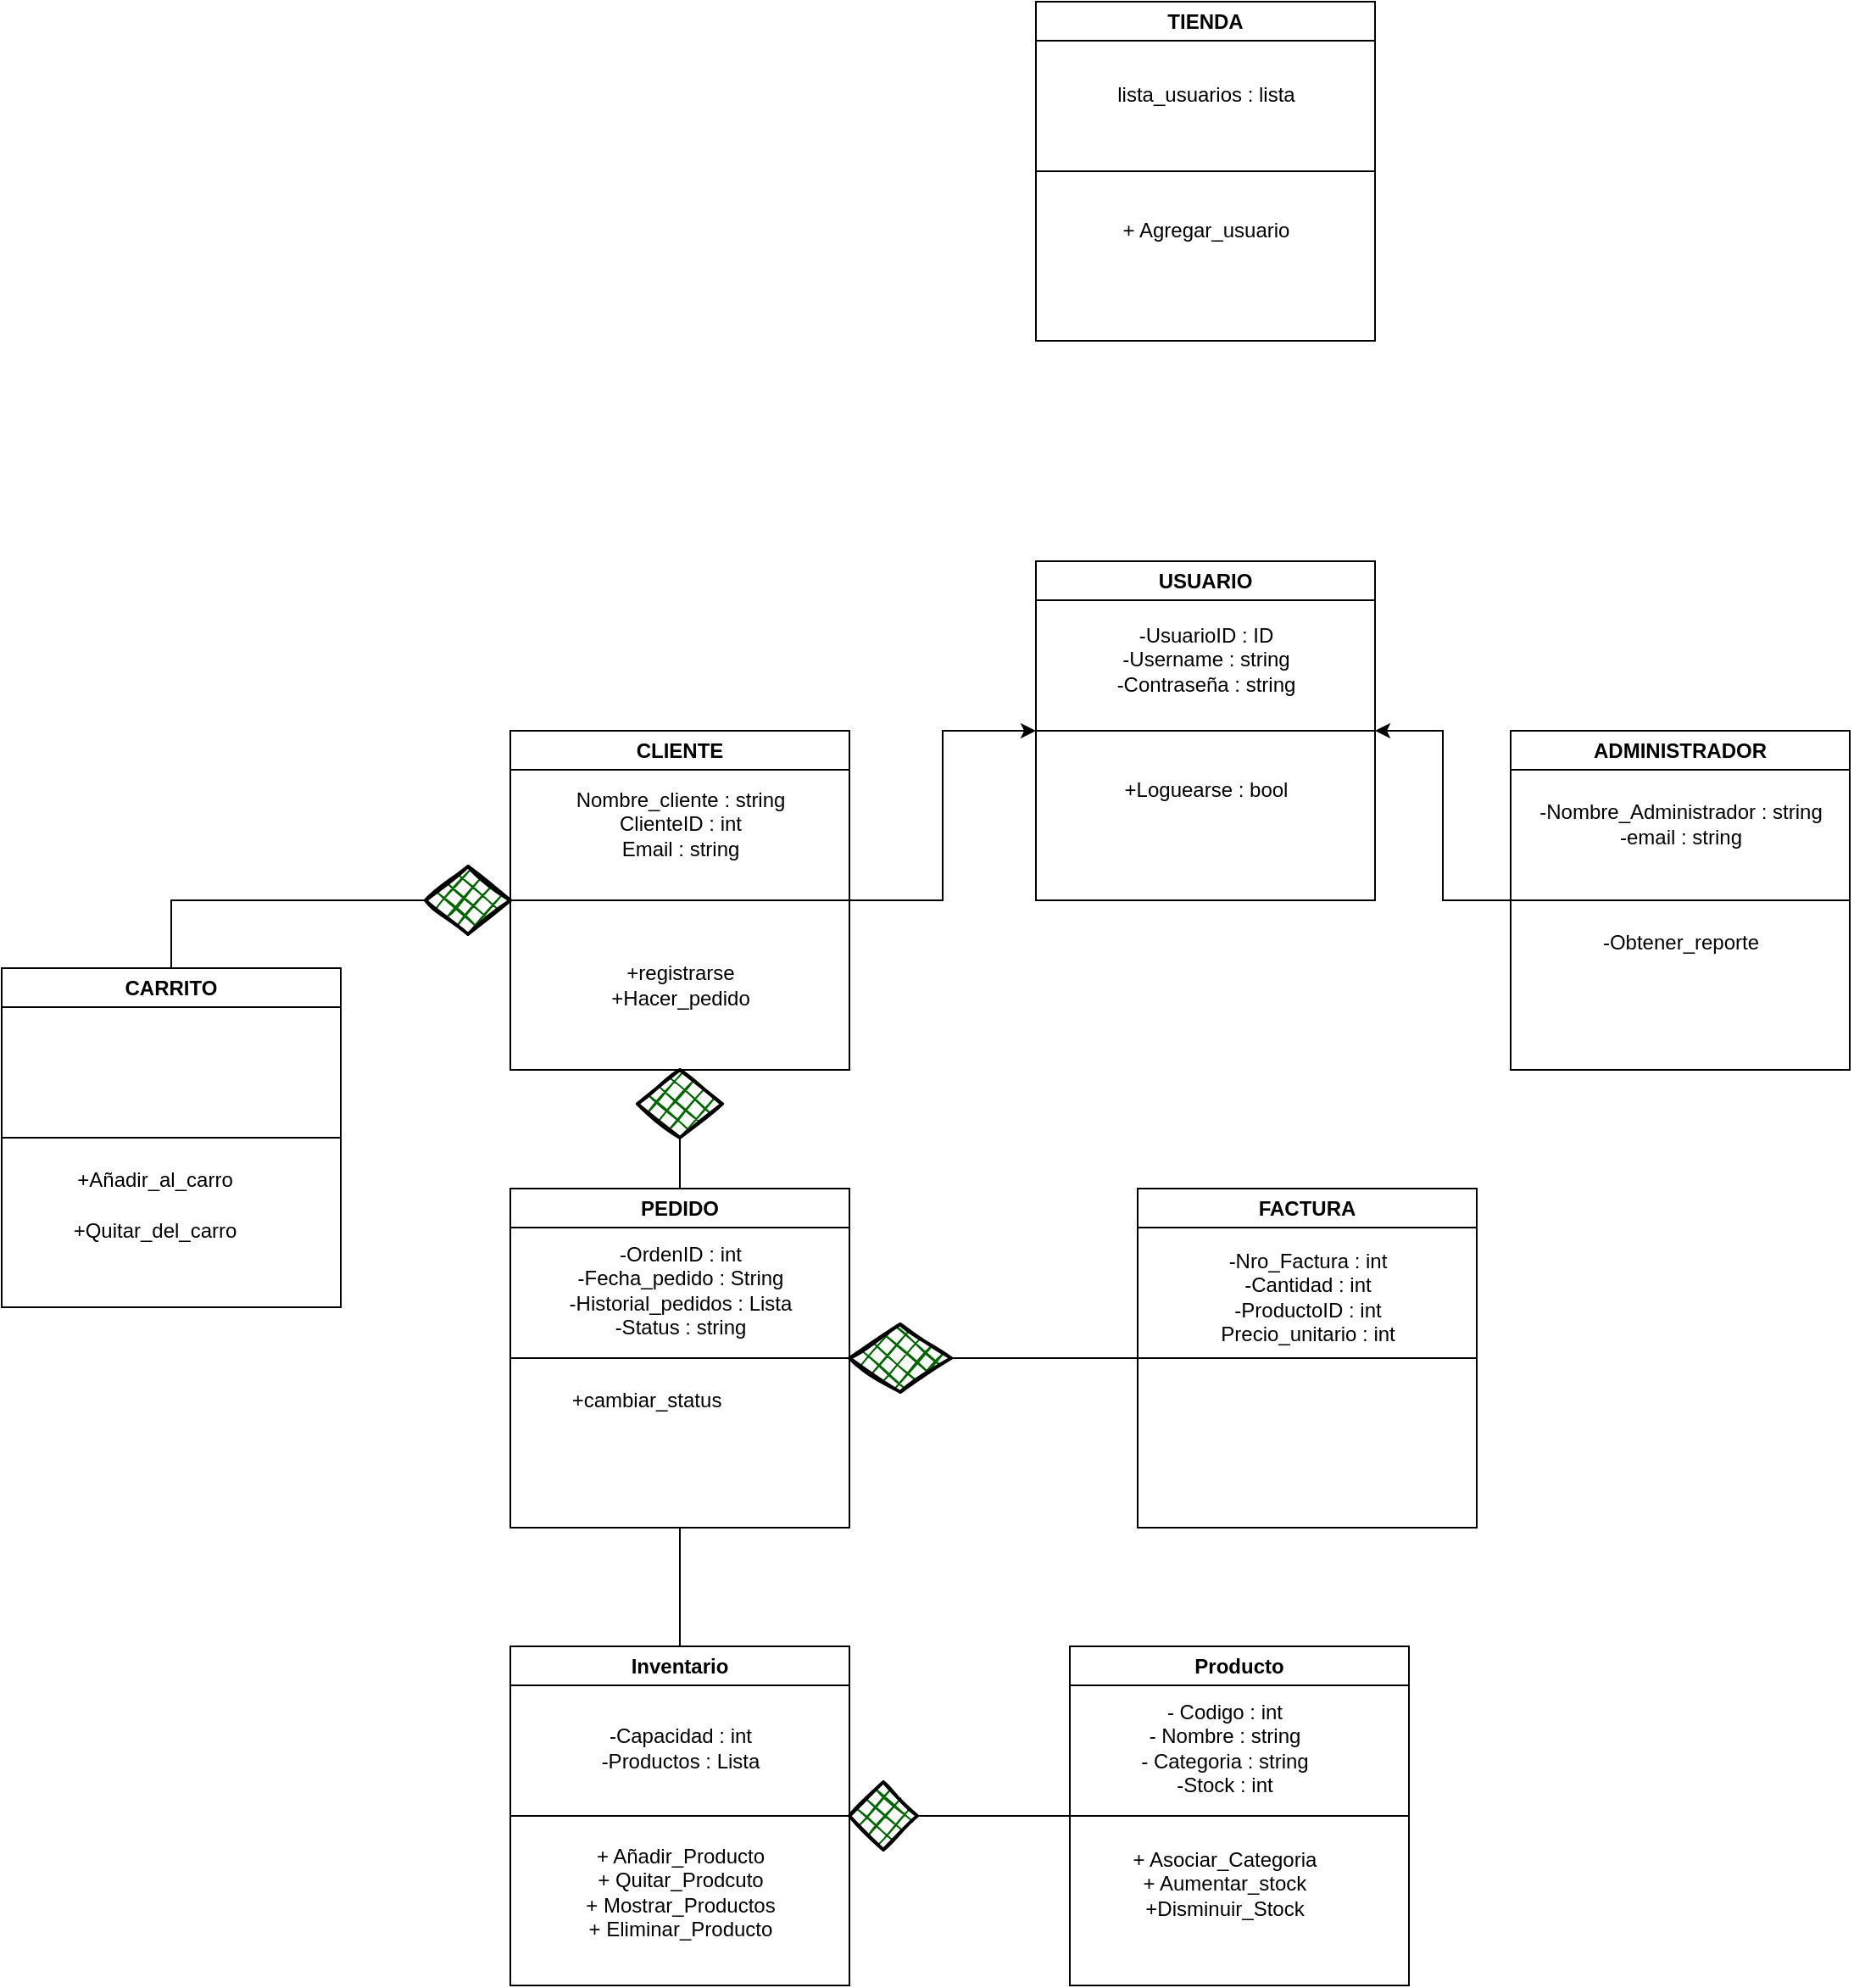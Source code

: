 <mxfile version="26.1.1">
  <diagram name="Página-1" id="Erx0SFSgzGdqmAM7d2dO">
    <mxGraphModel dx="2547" dy="871" grid="1" gridSize="10" guides="1" tooltips="1" connect="1" arrows="1" fold="1" page="1" pageScale="1" pageWidth="827" pageHeight="1169" math="0" shadow="0">
      <root>
        <mxCell id="0" />
        <mxCell id="1" parent="0" />
        <mxCell id="NXDC0SjZVIvA0isAVeFZ-1" value="Inventario" style="swimlane;whiteSpace=wrap;html=1;" parent="1" vertex="1">
          <mxGeometry x="160" y="1340" width="200" height="200" as="geometry" />
        </mxCell>
        <mxCell id="NXDC0SjZVIvA0isAVeFZ-7" value="+ Añadir_Producto&lt;div&gt;+ Quitar_Prodcuto&lt;/div&gt;&lt;div&gt;+ Mostrar_Productos&lt;/div&gt;&lt;div&gt;+ Eliminar_Producto&lt;/div&gt;" style="text;html=1;align=center;verticalAlign=middle;resizable=0;points=[];autosize=1;strokeColor=none;fillColor=none;" parent="NXDC0SjZVIvA0isAVeFZ-1" vertex="1">
          <mxGeometry x="30" y="110" width="140" height="70" as="geometry" />
        </mxCell>
        <mxCell id="Uyh6JOsQvy0ToGtH8zYP-4" value="-Capacidad : int&lt;div&gt;-Productos : Lista&lt;/div&gt;" style="text;html=1;align=center;verticalAlign=middle;resizable=0;points=[];autosize=1;strokeColor=none;fillColor=none;" parent="NXDC0SjZVIvA0isAVeFZ-1" vertex="1">
          <mxGeometry x="40" y="40" width="120" height="40" as="geometry" />
        </mxCell>
        <mxCell id="NXDC0SjZVIvA0isAVeFZ-2" value="" style="endArrow=none;html=1;rounded=0;exitX=0;exitY=0.5;exitDx=0;exitDy=0;" parent="1" source="NXDC0SjZVIvA0isAVeFZ-1" edge="1">
          <mxGeometry width="50" height="50" relative="1" as="geometry">
            <mxPoint x="500" y="1610" as="sourcePoint" />
            <mxPoint x="360" y="1440" as="targetPoint" />
          </mxGeometry>
        </mxCell>
        <mxCell id="NXDC0SjZVIvA0isAVeFZ-4" value="Producto" style="swimlane;whiteSpace=wrap;html=1;" parent="1" vertex="1">
          <mxGeometry x="490" y="1340" width="200" height="200" as="geometry" />
        </mxCell>
        <mxCell id="NXDC0SjZVIvA0isAVeFZ-6" value="- Codigo : int&lt;div&gt;- Nombre : string&lt;/div&gt;&lt;div&gt;- Categoria : string&lt;/div&gt;&lt;div&gt;-Stock : int&lt;/div&gt;" style="text;html=1;align=center;verticalAlign=middle;resizable=0;points=[];autosize=1;strokeColor=none;fillColor=none;" parent="NXDC0SjZVIvA0isAVeFZ-4" vertex="1">
          <mxGeometry x="31" y="25" width="120" height="70" as="geometry" />
        </mxCell>
        <mxCell id="Uyh6JOsQvy0ToGtH8zYP-3" value="+ Asociar_Categoria&lt;div&gt;+ Aumentar_stock&lt;/div&gt;&lt;div&gt;+Disminuir_Stock&lt;/div&gt;" style="text;html=1;align=center;verticalAlign=middle;resizable=0;points=[];autosize=1;strokeColor=none;fillColor=none;" parent="NXDC0SjZVIvA0isAVeFZ-4" vertex="1">
          <mxGeometry x="26" y="110" width="130" height="60" as="geometry" />
        </mxCell>
        <mxCell id="NXDC0SjZVIvA0isAVeFZ-5" value="" style="endArrow=none;html=1;rounded=0;entryX=1;entryY=0.5;entryDx=0;entryDy=0;exitX=0;exitY=0.5;exitDx=0;exitDy=0;" parent="1" source="NXDC0SjZVIvA0isAVeFZ-4" target="NXDC0SjZVIvA0isAVeFZ-4" edge="1">
          <mxGeometry width="50" height="50" relative="1" as="geometry">
            <mxPoint x="420" y="1590" as="sourcePoint" />
            <mxPoint x="550" y="1560" as="targetPoint" />
          </mxGeometry>
        </mxCell>
        <mxCell id="Uyh6JOsQvy0ToGtH8zYP-1" value="" style="rhombus;whiteSpace=wrap;html=1;strokeWidth=2;fillWeight=-1;hachureGap=8;fillStyle=cross-hatch;fillColor=#006600;sketch=1;" parent="1" vertex="1">
          <mxGeometry x="360" y="1420" width="40" height="40" as="geometry" />
        </mxCell>
        <mxCell id="Uyh6JOsQvy0ToGtH8zYP-2" value="" style="endArrow=none;html=1;rounded=0;exitX=1;exitY=0.5;exitDx=0;exitDy=0;entryX=0;entryY=0.5;entryDx=0;entryDy=0;" parent="1" source="Uyh6JOsQvy0ToGtH8zYP-1" target="NXDC0SjZVIvA0isAVeFZ-4" edge="1">
          <mxGeometry width="50" height="50" relative="1" as="geometry">
            <mxPoint x="500" y="1630" as="sourcePoint" />
            <mxPoint x="550" y="1580" as="targetPoint" />
          </mxGeometry>
        </mxCell>
        <mxCell id="Uyh6JOsQvy0ToGtH8zYP-17" style="edgeStyle=orthogonalEdgeStyle;rounded=0;orthogonalLoop=1;jettySize=auto;html=1;entryX=0;entryY=0.5;entryDx=0;entryDy=0;" parent="1" source="Uyh6JOsQvy0ToGtH8zYP-5" target="Uyh6JOsQvy0ToGtH8zYP-7" edge="1">
          <mxGeometry relative="1" as="geometry" />
        </mxCell>
        <mxCell id="Uyh6JOsQvy0ToGtH8zYP-5" value="CLIENTE" style="swimlane;whiteSpace=wrap;html=1;" parent="1" vertex="1">
          <mxGeometry x="160" y="800" width="200" height="200" as="geometry" />
        </mxCell>
        <mxCell id="Uyh6JOsQvy0ToGtH8zYP-13" value="&lt;div&gt;Nombre_cliente : string&lt;/div&gt;&lt;div&gt;ClienteID : int&lt;/div&gt;Email : string" style="text;html=1;align=center;verticalAlign=middle;resizable=0;points=[];autosize=1;strokeColor=none;fillColor=none;" parent="Uyh6JOsQvy0ToGtH8zYP-5" vertex="1">
          <mxGeometry x="25" y="25" width="150" height="60" as="geometry" />
        </mxCell>
        <mxCell id="Uyh6JOsQvy0ToGtH8zYP-27" value="+registrarse&lt;div&gt;+Hacer_pedido&lt;/div&gt;" style="text;html=1;align=center;verticalAlign=middle;resizable=0;points=[];autosize=1;strokeColor=none;fillColor=none;" parent="Uyh6JOsQvy0ToGtH8zYP-5" vertex="1">
          <mxGeometry x="45" y="130" width="110" height="40" as="geometry" />
        </mxCell>
        <mxCell id="Uyh6JOsQvy0ToGtH8zYP-6" value="" style="endArrow=none;html=1;rounded=0;entryX=1;entryY=0.5;entryDx=0;entryDy=0;exitX=0;exitY=0.5;exitDx=0;exitDy=0;" parent="1" source="Uyh6JOsQvy0ToGtH8zYP-5" target="Uyh6JOsQvy0ToGtH8zYP-5" edge="1">
          <mxGeometry width="50" height="50" relative="1" as="geometry">
            <mxPoint x="240" y="1080" as="sourcePoint" />
            <mxPoint x="440" y="910" as="targetPoint" />
          </mxGeometry>
        </mxCell>
        <mxCell id="Uyh6JOsQvy0ToGtH8zYP-7" value="USUARIO" style="swimlane;whiteSpace=wrap;html=1;" parent="1" vertex="1">
          <mxGeometry x="470" y="700" width="200" height="200" as="geometry" />
        </mxCell>
        <mxCell id="Uyh6JOsQvy0ToGtH8zYP-11" value="-UsuarioID : ID&lt;div&gt;-Username : string&lt;br&gt;&lt;div&gt;-Contraseña : string&lt;/div&gt;&lt;div&gt;&lt;br&gt;&lt;/div&gt;&lt;/div&gt;" style="text;html=1;align=center;verticalAlign=middle;resizable=0;points=[];autosize=1;strokeColor=none;fillColor=none;" parent="Uyh6JOsQvy0ToGtH8zYP-7" vertex="1">
          <mxGeometry x="35" y="30" width="130" height="70" as="geometry" />
        </mxCell>
        <mxCell id="Uyh6JOsQvy0ToGtH8zYP-12" value="+Loguearse : bool" style="text;html=1;align=center;verticalAlign=middle;resizable=0;points=[];autosize=1;strokeColor=none;fillColor=none;" parent="Uyh6JOsQvy0ToGtH8zYP-7" vertex="1">
          <mxGeometry x="40" y="120" width="120" height="30" as="geometry" />
        </mxCell>
        <mxCell id="Uyh6JOsQvy0ToGtH8zYP-8" value="" style="endArrow=none;html=1;rounded=0;entryX=1;entryY=0.5;entryDx=0;entryDy=0;exitX=0;exitY=0.5;exitDx=0;exitDy=0;" parent="1" source="Uyh6JOsQvy0ToGtH8zYP-7" target="Uyh6JOsQvy0ToGtH8zYP-7" edge="1">
          <mxGeometry width="50" height="50" relative="1" as="geometry">
            <mxPoint x="390" y="960" as="sourcePoint" />
            <mxPoint x="440" y="910" as="targetPoint" />
          </mxGeometry>
        </mxCell>
        <mxCell id="Uyh6JOsQvy0ToGtH8zYP-9" value="PEDIDO" style="swimlane;whiteSpace=wrap;html=1;" parent="1" vertex="1">
          <mxGeometry x="160" y="1070" width="200" height="200" as="geometry" />
        </mxCell>
        <mxCell id="Uyh6JOsQvy0ToGtH8zYP-14" value="-OrdenID : int&lt;div&gt;-Fecha_pedido : String&lt;/div&gt;&lt;div&gt;-Historial_pedidos : Lista&lt;/div&gt;&lt;div&gt;-Status : string&lt;/div&gt;" style="text;html=1;align=center;verticalAlign=middle;resizable=0;points=[];autosize=1;strokeColor=none;fillColor=none;" parent="Uyh6JOsQvy0ToGtH8zYP-9" vertex="1">
          <mxGeometry x="25" y="25" width="150" height="70" as="geometry" />
        </mxCell>
        <mxCell id="Uyh6JOsQvy0ToGtH8zYP-26" value="+cambiar_status" style="text;html=1;align=center;verticalAlign=middle;resizable=0;points=[];autosize=1;strokeColor=none;fillColor=none;" parent="Uyh6JOsQvy0ToGtH8zYP-9" vertex="1">
          <mxGeometry x="25" y="110" width="110" height="30" as="geometry" />
        </mxCell>
        <mxCell id="Uyh6JOsQvy0ToGtH8zYP-10" value="" style="endArrow=none;html=1;rounded=0;exitX=0;exitY=0.5;exitDx=0;exitDy=0;entryX=1;entryY=0.5;entryDx=0;entryDy=0;" parent="1" source="Uyh6JOsQvy0ToGtH8zYP-9" target="Uyh6JOsQvy0ToGtH8zYP-9" edge="1">
          <mxGeometry width="50" height="50" relative="1" as="geometry">
            <mxPoint x="390" y="960" as="sourcePoint" />
            <mxPoint x="440" y="910" as="targetPoint" />
          </mxGeometry>
        </mxCell>
        <mxCell id="Uyh6JOsQvy0ToGtH8zYP-15" value="FACTURA" style="swimlane;whiteSpace=wrap;html=1;startSize=23;" parent="1" vertex="1">
          <mxGeometry x="530" y="1070" width="200" height="200" as="geometry" />
        </mxCell>
        <mxCell id="6Q0iPo8cjSmV87vSDuel-1" value="-Nro_Factura : int&lt;div&gt;-Cantidad : int&lt;/div&gt;&lt;div&gt;-ProductoID : int&lt;/div&gt;&lt;div&gt;Precio_unitario : int&lt;/div&gt;" style="text;html=1;align=center;verticalAlign=middle;resizable=0;points=[];autosize=1;strokeColor=none;fillColor=none;" vertex="1" parent="Uyh6JOsQvy0ToGtH8zYP-15">
          <mxGeometry x="35" y="29" width="130" height="70" as="geometry" />
        </mxCell>
        <mxCell id="Uyh6JOsQvy0ToGtH8zYP-16" value="" style="endArrow=none;html=1;rounded=0;entryX=1;entryY=0.5;entryDx=0;entryDy=0;exitX=0;exitY=0.5;exitDx=0;exitDy=0;" parent="1" source="Uyh6JOsQvy0ToGtH8zYP-15" target="Uyh6JOsQvy0ToGtH8zYP-15" edge="1">
          <mxGeometry width="50" height="50" relative="1" as="geometry">
            <mxPoint x="310" y="910" as="sourcePoint" />
            <mxPoint x="360" y="860" as="targetPoint" />
          </mxGeometry>
        </mxCell>
        <mxCell id="Uyh6JOsQvy0ToGtH8zYP-20" style="edgeStyle=orthogonalEdgeStyle;rounded=0;orthogonalLoop=1;jettySize=auto;html=1;exitX=0;exitY=0.5;exitDx=0;exitDy=0;entryX=1;entryY=0.5;entryDx=0;entryDy=0;" parent="1" source="Uyh6JOsQvy0ToGtH8zYP-18" target="Uyh6JOsQvy0ToGtH8zYP-7" edge="1">
          <mxGeometry relative="1" as="geometry" />
        </mxCell>
        <mxCell id="Uyh6JOsQvy0ToGtH8zYP-18" value="ADMINISTRADOR" style="swimlane;whiteSpace=wrap;html=1;" parent="1" vertex="1">
          <mxGeometry x="750" y="800" width="200" height="200" as="geometry" />
        </mxCell>
        <mxCell id="Uyh6JOsQvy0ToGtH8zYP-21" value="-Nombre_Administrador : string&lt;div&gt;-email : string&lt;/div&gt;" style="text;html=1;align=center;verticalAlign=middle;resizable=0;points=[];autosize=1;strokeColor=none;fillColor=none;" parent="Uyh6JOsQvy0ToGtH8zYP-18" vertex="1">
          <mxGeometry x="5" y="35" width="190" height="40" as="geometry" />
        </mxCell>
        <mxCell id="Uyh6JOsQvy0ToGtH8zYP-32" value="-Obtener_reporte" style="text;html=1;align=center;verticalAlign=middle;resizable=0;points=[];autosize=1;strokeColor=none;fillColor=none;" parent="Uyh6JOsQvy0ToGtH8zYP-18" vertex="1">
          <mxGeometry x="40" y="110" width="120" height="30" as="geometry" />
        </mxCell>
        <mxCell id="Uyh6JOsQvy0ToGtH8zYP-19" value="" style="endArrow=none;html=1;rounded=0;entryX=1;entryY=0.5;entryDx=0;entryDy=0;exitX=0;exitY=0.5;exitDx=0;exitDy=0;" parent="1" source="Uyh6JOsQvy0ToGtH8zYP-18" target="Uyh6JOsQvy0ToGtH8zYP-18" edge="1">
          <mxGeometry width="50" height="50" relative="1" as="geometry">
            <mxPoint x="310" y="910" as="sourcePoint" />
            <mxPoint x="360" y="860" as="targetPoint" />
          </mxGeometry>
        </mxCell>
        <mxCell id="Uyh6JOsQvy0ToGtH8zYP-22" value="" style="rhombus;whiteSpace=wrap;html=1;strokeWidth=2;fillWeight=-1;hachureGap=8;fillStyle=cross-hatch;fillColor=#006600;sketch=1;" parent="1" vertex="1">
          <mxGeometry x="235" y="1000" width="50" height="40" as="geometry" />
        </mxCell>
        <mxCell id="Uyh6JOsQvy0ToGtH8zYP-23" value="" style="endArrow=none;html=1;rounded=0;exitX=0.5;exitY=1;exitDx=0;exitDy=0;entryX=0.5;entryY=0;entryDx=0;entryDy=0;" parent="1" source="Uyh6JOsQvy0ToGtH8zYP-22" target="Uyh6JOsQvy0ToGtH8zYP-9" edge="1">
          <mxGeometry width="50" height="50" relative="1" as="geometry">
            <mxPoint x="310" y="1010" as="sourcePoint" />
            <mxPoint x="360" y="960" as="targetPoint" />
          </mxGeometry>
        </mxCell>
        <mxCell id="Uyh6JOsQvy0ToGtH8zYP-24" value="" style="rhombus;whiteSpace=wrap;html=1;strokeWidth=2;fillWeight=-1;hachureGap=8;fillStyle=cross-hatch;fillColor=#006600;sketch=1;" parent="1" vertex="1">
          <mxGeometry x="360" y="1150" width="60" height="40" as="geometry" />
        </mxCell>
        <mxCell id="Uyh6JOsQvy0ToGtH8zYP-25" value="" style="endArrow=none;html=1;rounded=0;entryX=0;entryY=0.5;entryDx=0;entryDy=0;exitX=1;exitY=0.5;exitDx=0;exitDy=0;" parent="1" source="Uyh6JOsQvy0ToGtH8zYP-24" target="Uyh6JOsQvy0ToGtH8zYP-15" edge="1">
          <mxGeometry width="50" height="50" relative="1" as="geometry">
            <mxPoint x="310" y="1010" as="sourcePoint" />
            <mxPoint x="360" y="960" as="targetPoint" />
          </mxGeometry>
        </mxCell>
        <mxCell id="Uyh6JOsQvy0ToGtH8zYP-28" value="CARRITO" style="swimlane;whiteSpace=wrap;html=1;" parent="1" vertex="1">
          <mxGeometry x="-140" y="940" width="200" height="200" as="geometry" />
        </mxCell>
        <mxCell id="Uyh6JOsQvy0ToGtH8zYP-30" value="+Añadir_al_carro" style="text;html=1;align=center;verticalAlign=middle;resizable=0;points=[];autosize=1;strokeColor=none;fillColor=none;" parent="Uyh6JOsQvy0ToGtH8zYP-28" vertex="1">
          <mxGeometry x="30" y="110" width="120" height="30" as="geometry" />
        </mxCell>
        <mxCell id="Uyh6JOsQvy0ToGtH8zYP-31" value="+Quitar_del_carro" style="text;html=1;align=center;verticalAlign=middle;resizable=0;points=[];autosize=1;strokeColor=none;fillColor=none;" parent="Uyh6JOsQvy0ToGtH8zYP-28" vertex="1">
          <mxGeometry x="30" y="140" width="120" height="30" as="geometry" />
        </mxCell>
        <mxCell id="Uyh6JOsQvy0ToGtH8zYP-29" value="" style="endArrow=none;html=1;rounded=0;exitX=0;exitY=0.5;exitDx=0;exitDy=0;entryX=1;entryY=0.5;entryDx=0;entryDy=0;" parent="1" source="Uyh6JOsQvy0ToGtH8zYP-28" target="Uyh6JOsQvy0ToGtH8zYP-28" edge="1">
          <mxGeometry width="50" height="50" relative="1" as="geometry">
            <mxPoint x="240" y="1010" as="sourcePoint" />
            <mxPoint x="290" y="960" as="targetPoint" />
          </mxGeometry>
        </mxCell>
        <mxCell id="6Q0iPo8cjSmV87vSDuel-2" value="" style="endArrow=none;html=1;rounded=0;exitX=0.5;exitY=0;exitDx=0;exitDy=0;entryX=0.5;entryY=1;entryDx=0;entryDy=0;" edge="1" parent="1" source="NXDC0SjZVIvA0isAVeFZ-1" target="Uyh6JOsQvy0ToGtH8zYP-9">
          <mxGeometry width="50" height="50" relative="1" as="geometry">
            <mxPoint x="370" y="1240" as="sourcePoint" />
            <mxPoint x="420" y="1190" as="targetPoint" />
          </mxGeometry>
        </mxCell>
        <mxCell id="6Q0iPo8cjSmV87vSDuel-3" value="" style="rhombus;whiteSpace=wrap;html=1;strokeWidth=2;fillWeight=-1;hachureGap=8;fillStyle=cross-hatch;fillColor=#006600;sketch=1;" vertex="1" parent="1">
          <mxGeometry x="110" y="880" width="50" height="40" as="geometry" />
        </mxCell>
        <mxCell id="6Q0iPo8cjSmV87vSDuel-4" value="" style="endArrow=none;html=1;rounded=0;exitX=0.5;exitY=0;exitDx=0;exitDy=0;entryX=0;entryY=0.5;entryDx=0;entryDy=0;" edge="1" parent="1" source="Uyh6JOsQvy0ToGtH8zYP-28" target="6Q0iPo8cjSmV87vSDuel-3">
          <mxGeometry width="50" height="50" relative="1" as="geometry">
            <mxPoint x="370" y="960" as="sourcePoint" />
            <mxPoint x="420" y="910" as="targetPoint" />
            <Array as="points">
              <mxPoint x="-40" y="900" />
            </Array>
          </mxGeometry>
        </mxCell>
        <mxCell id="6Q0iPo8cjSmV87vSDuel-5" value="TIENDA" style="swimlane;whiteSpace=wrap;html=1;" vertex="1" parent="1">
          <mxGeometry x="470" y="370" width="200" height="200" as="geometry" />
        </mxCell>
        <mxCell id="6Q0iPo8cjSmV87vSDuel-8" value="lista_usuarios : lista" style="text;html=1;align=center;verticalAlign=middle;resizable=0;points=[];autosize=1;strokeColor=none;fillColor=none;" vertex="1" parent="6Q0iPo8cjSmV87vSDuel-5">
          <mxGeometry x="35" y="40" width="130" height="30" as="geometry" />
        </mxCell>
        <mxCell id="6Q0iPo8cjSmV87vSDuel-9" value="+ Agregar_usuario" style="text;html=1;align=center;verticalAlign=middle;resizable=0;points=[];autosize=1;strokeColor=none;fillColor=none;" vertex="1" parent="6Q0iPo8cjSmV87vSDuel-5">
          <mxGeometry x="40" y="120" width="120" height="30" as="geometry" />
        </mxCell>
        <mxCell id="6Q0iPo8cjSmV87vSDuel-7" value="" style="endArrow=none;html=1;rounded=0;entryX=1;entryY=0.5;entryDx=0;entryDy=0;exitX=0;exitY=0.5;exitDx=0;exitDy=0;" edge="1" parent="1" source="6Q0iPo8cjSmV87vSDuel-5" target="6Q0iPo8cjSmV87vSDuel-5">
          <mxGeometry width="50" height="50" relative="1" as="geometry">
            <mxPoint x="240" y="620" as="sourcePoint" />
            <mxPoint x="290" y="570" as="targetPoint" />
          </mxGeometry>
        </mxCell>
      </root>
    </mxGraphModel>
  </diagram>
</mxfile>
